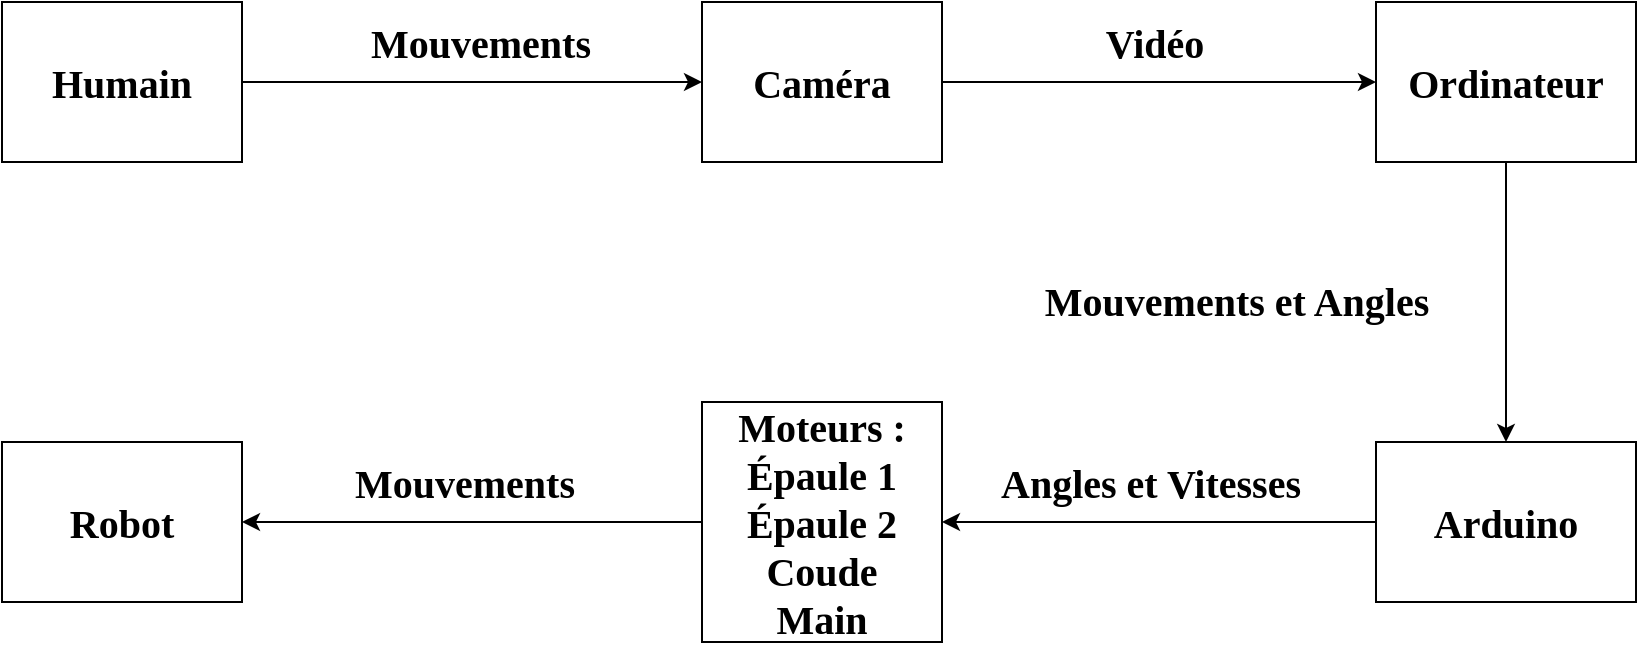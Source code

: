 <mxfile version="23.1.7" type="onedrive">
  <diagram name="Page-1" id="43-ppmVsIBiAMoeN4xBZ">
    <mxGraphModel grid="1" page="1" gridSize="10" guides="1" tooltips="1" connect="1" arrows="1" fold="1" pageScale="1" pageWidth="827" pageHeight="1169" math="0" shadow="0">
      <root>
        <mxCell id="0" />
        <mxCell id="1" parent="0" />
        <mxCell id="J4xJfOmvG9OQXQXUX1BC-8" style="edgeStyle=orthogonalEdgeStyle;rounded=0;orthogonalLoop=1;jettySize=auto;html=1;exitX=1;exitY=0.5;exitDx=0;exitDy=0;entryX=0;entryY=0.5;entryDx=0;entryDy=0;" edge="1" parent="1" source="J4xJfOmvG9OQXQXUX1BC-1" target="J4xJfOmvG9OQXQXUX1BC-2">
          <mxGeometry relative="1" as="geometry" />
        </mxCell>
        <mxCell id="J4xJfOmvG9OQXQXUX1BC-9" value="&lt;font size=&quot;1&quot; face=&quot;Verdana&quot; style=&quot;&quot;&gt;&lt;b style=&quot;font-size: 20px;&quot;&gt;Vidéo&lt;/b&gt;&lt;/font&gt;" style="edgeLabel;html=1;align=center;verticalAlign=middle;resizable=0;points=[];" connectable="0" vertex="1" parent="J4xJfOmvG9OQXQXUX1BC-8">
          <mxGeometry x="-0.322" y="3" relative="1" as="geometry">
            <mxPoint x="32" y="-17" as="offset" />
          </mxGeometry>
        </mxCell>
        <mxCell id="J4xJfOmvG9OQXQXUX1BC-1" value="&lt;font size=&quot;1&quot; style=&quot;&quot; face=&quot;Verdana&quot;&gt;&lt;b style=&quot;font-size: 20px;&quot;&gt;Caméra&lt;/b&gt;&lt;/font&gt;" style="rounded=0;whiteSpace=wrap;html=1;" vertex="1" parent="1">
          <mxGeometry x="360" y="120" width="120" height="80" as="geometry" />
        </mxCell>
        <mxCell id="-RplmpPYwiWT_febaNee-6" style="edgeStyle=orthogonalEdgeStyle;rounded=0;orthogonalLoop=1;jettySize=auto;html=1;exitX=0.5;exitY=1;exitDx=0;exitDy=0;entryX=0.5;entryY=0;entryDx=0;entryDy=0;" edge="1" parent="1" source="J4xJfOmvG9OQXQXUX1BC-2" target="J4xJfOmvG9OQXQXUX1BC-5">
          <mxGeometry relative="1" as="geometry" />
        </mxCell>
        <mxCell id="-RplmpPYwiWT_febaNee-8" value="&lt;b&gt;&lt;font style=&quot;font-size: 20px;&quot; face=&quot;Verdana&quot;&gt;Mouvements et Angles&lt;/font&gt;&lt;/b&gt;" style="edgeLabel;html=1;align=center;verticalAlign=middle;resizable=0;points=[];" vertex="1" connectable="0" parent="-RplmpPYwiWT_febaNee-6">
          <mxGeometry x="-0.02" y="-4" relative="1" as="geometry">
            <mxPoint x="-131" as="offset" />
          </mxGeometry>
        </mxCell>
        <mxCell id="J4xJfOmvG9OQXQXUX1BC-2" value="&lt;font size=&quot;1&quot; style=&quot;&quot; face=&quot;Verdana&quot;&gt;&lt;b style=&quot;font-size: 20px;&quot;&gt;Ordinateur&lt;/b&gt;&lt;/font&gt;" style="rounded=0;whiteSpace=wrap;html=1;" vertex="1" parent="1">
          <mxGeometry x="697" y="120" width="130" height="80" as="geometry" />
        </mxCell>
        <mxCell id="-RplmpPYwiWT_febaNee-9" style="edgeStyle=orthogonalEdgeStyle;rounded=0;orthogonalLoop=1;jettySize=auto;html=1;exitX=0;exitY=0.5;exitDx=0;exitDy=0;" edge="1" parent="1" source="J4xJfOmvG9OQXQXUX1BC-5" target="J4xJfOmvG9OQXQXUX1BC-14">
          <mxGeometry relative="1" as="geometry" />
        </mxCell>
        <mxCell id="-RplmpPYwiWT_febaNee-11" value="&lt;b&gt;&lt;font style=&quot;font-size: 20px;&quot; face=&quot;Verdana&quot;&gt;Angles et Vitesses&lt;/font&gt;&lt;/b&gt;" style="edgeLabel;html=1;align=center;verticalAlign=middle;resizable=0;points=[];" vertex="1" connectable="0" parent="-RplmpPYwiWT_febaNee-9">
          <mxGeometry x="-0.114" relative="1" as="geometry">
            <mxPoint x="-17" y="-20" as="offset" />
          </mxGeometry>
        </mxCell>
        <mxCell id="J4xJfOmvG9OQXQXUX1BC-5" value="&lt;font size=&quot;1&quot; style=&quot;&quot; face=&quot;Verdana&quot;&gt;&lt;b style=&quot;font-size: 20px;&quot;&gt;Arduino&lt;/b&gt;&lt;/font&gt;" style="rounded=0;whiteSpace=wrap;html=1;" vertex="1" parent="1">
          <mxGeometry x="697" y="340" width="130" height="80" as="geometry" />
        </mxCell>
        <mxCell id="-RplmpPYwiWT_febaNee-10" style="edgeStyle=orthogonalEdgeStyle;rounded=0;orthogonalLoop=1;jettySize=auto;html=1;exitX=0;exitY=0.5;exitDx=0;exitDy=0;entryX=1;entryY=0.5;entryDx=0;entryDy=0;" edge="1" parent="1" source="J4xJfOmvG9OQXQXUX1BC-14" target="J4xJfOmvG9OQXQXUX1BC-15">
          <mxGeometry relative="1" as="geometry" />
        </mxCell>
        <mxCell id="-RplmpPYwiWT_febaNee-12" value="&lt;b style=&quot;border-color: var(--border-color);&quot;&gt;&lt;font style=&quot;border-color: var(--border-color); font-size: 20px;&quot; face=&quot;Verdana&quot;&gt;Mouvements&lt;/font&gt;&lt;/b&gt;" style="edgeLabel;html=1;align=center;verticalAlign=middle;resizable=0;points=[];" vertex="1" connectable="0" parent="-RplmpPYwiWT_febaNee-10">
          <mxGeometry x="0.301" y="-1" relative="1" as="geometry">
            <mxPoint x="30" y="-19" as="offset" />
          </mxGeometry>
        </mxCell>
        <mxCell id="J4xJfOmvG9OQXQXUX1BC-14" value="&lt;font size=&quot;1&quot; face=&quot;Verdana&quot; style=&quot;&quot;&gt;&lt;b style=&quot;font-size: 20px;&quot;&gt;Moteurs :&lt;br&gt;Épaule 1&lt;br&gt;Épaule 2&lt;br&gt;Coude&lt;br&gt;Main&lt;br&gt;&lt;/b&gt;&lt;/font&gt;" style="rounded=0;whiteSpace=wrap;html=1;" vertex="1" parent="1">
          <mxGeometry x="360" y="320" width="120" height="120" as="geometry" />
        </mxCell>
        <mxCell id="J4xJfOmvG9OQXQXUX1BC-15" value="&lt;font style=&quot;&quot; face=&quot;Verdana&quot;&gt;&lt;b style=&quot;&quot;&gt;&lt;font style=&quot;font-size: 20px;&quot;&gt;Robot&lt;/font&gt;&lt;br&gt;&lt;/b&gt;&lt;/font&gt;" style="rounded=0;whiteSpace=wrap;html=1;" vertex="1" parent="1">
          <mxGeometry x="10" y="340" width="120" height="80" as="geometry" />
        </mxCell>
        <mxCell id="-RplmpPYwiWT_febaNee-2" style="edgeStyle=orthogonalEdgeStyle;rounded=0;orthogonalLoop=1;jettySize=auto;html=1;exitX=1;exitY=0.5;exitDx=0;exitDy=0;entryX=0;entryY=0.5;entryDx=0;entryDy=0;" edge="1" parent="1" source="-RplmpPYwiWT_febaNee-1" target="J4xJfOmvG9OQXQXUX1BC-1">
          <mxGeometry relative="1" as="geometry" />
        </mxCell>
        <mxCell id="-RplmpPYwiWT_febaNee-3" value="&lt;font size=&quot;1&quot; face=&quot;Verdana&quot; style=&quot;&quot;&gt;&lt;b style=&quot;font-size: 20px;&quot;&gt;Mouvements&lt;/b&gt;&lt;/font&gt;" style="edgeLabel;html=1;align=center;verticalAlign=middle;resizable=0;points=[];" vertex="1" connectable="0" parent="-RplmpPYwiWT_febaNee-2">
          <mxGeometry x="-0.006" y="1" relative="1" as="geometry">
            <mxPoint x="4" y="-19" as="offset" />
          </mxGeometry>
        </mxCell>
        <mxCell id="-RplmpPYwiWT_febaNee-1" value="&lt;b&gt;&lt;font style=&quot;font-size: 20px;&quot; face=&quot;Verdana&quot;&gt;Humain&lt;/font&gt;&lt;/b&gt;" style="rounded=0;whiteSpace=wrap;html=1;" vertex="1" parent="1">
          <mxGeometry x="10" y="120" width="120" height="80" as="geometry" />
        </mxCell>
      </root>
    </mxGraphModel>
  </diagram>
</mxfile>
